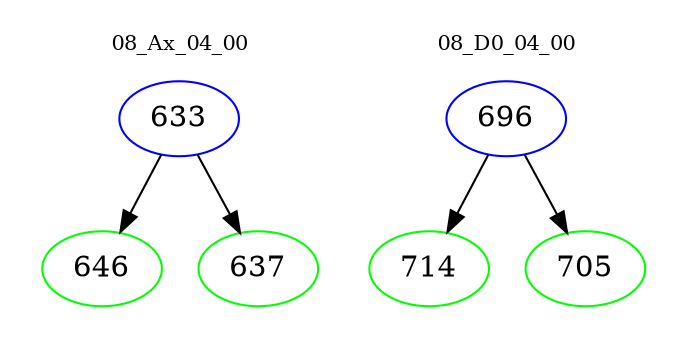 digraph{
subgraph cluster_0 {
color = white
label = "08_Ax_04_00";
fontsize=10;
T0_633 [label="633", color="blue"]
T0_633 -> T0_646 [color="black"]
T0_646 [label="646", color="green"]
T0_633 -> T0_637 [color="black"]
T0_637 [label="637", color="green"]
}
subgraph cluster_1 {
color = white
label = "08_D0_04_00";
fontsize=10;
T1_696 [label="696", color="blue"]
T1_696 -> T1_714 [color="black"]
T1_714 [label="714", color="green"]
T1_696 -> T1_705 [color="black"]
T1_705 [label="705", color="green"]
}
}
